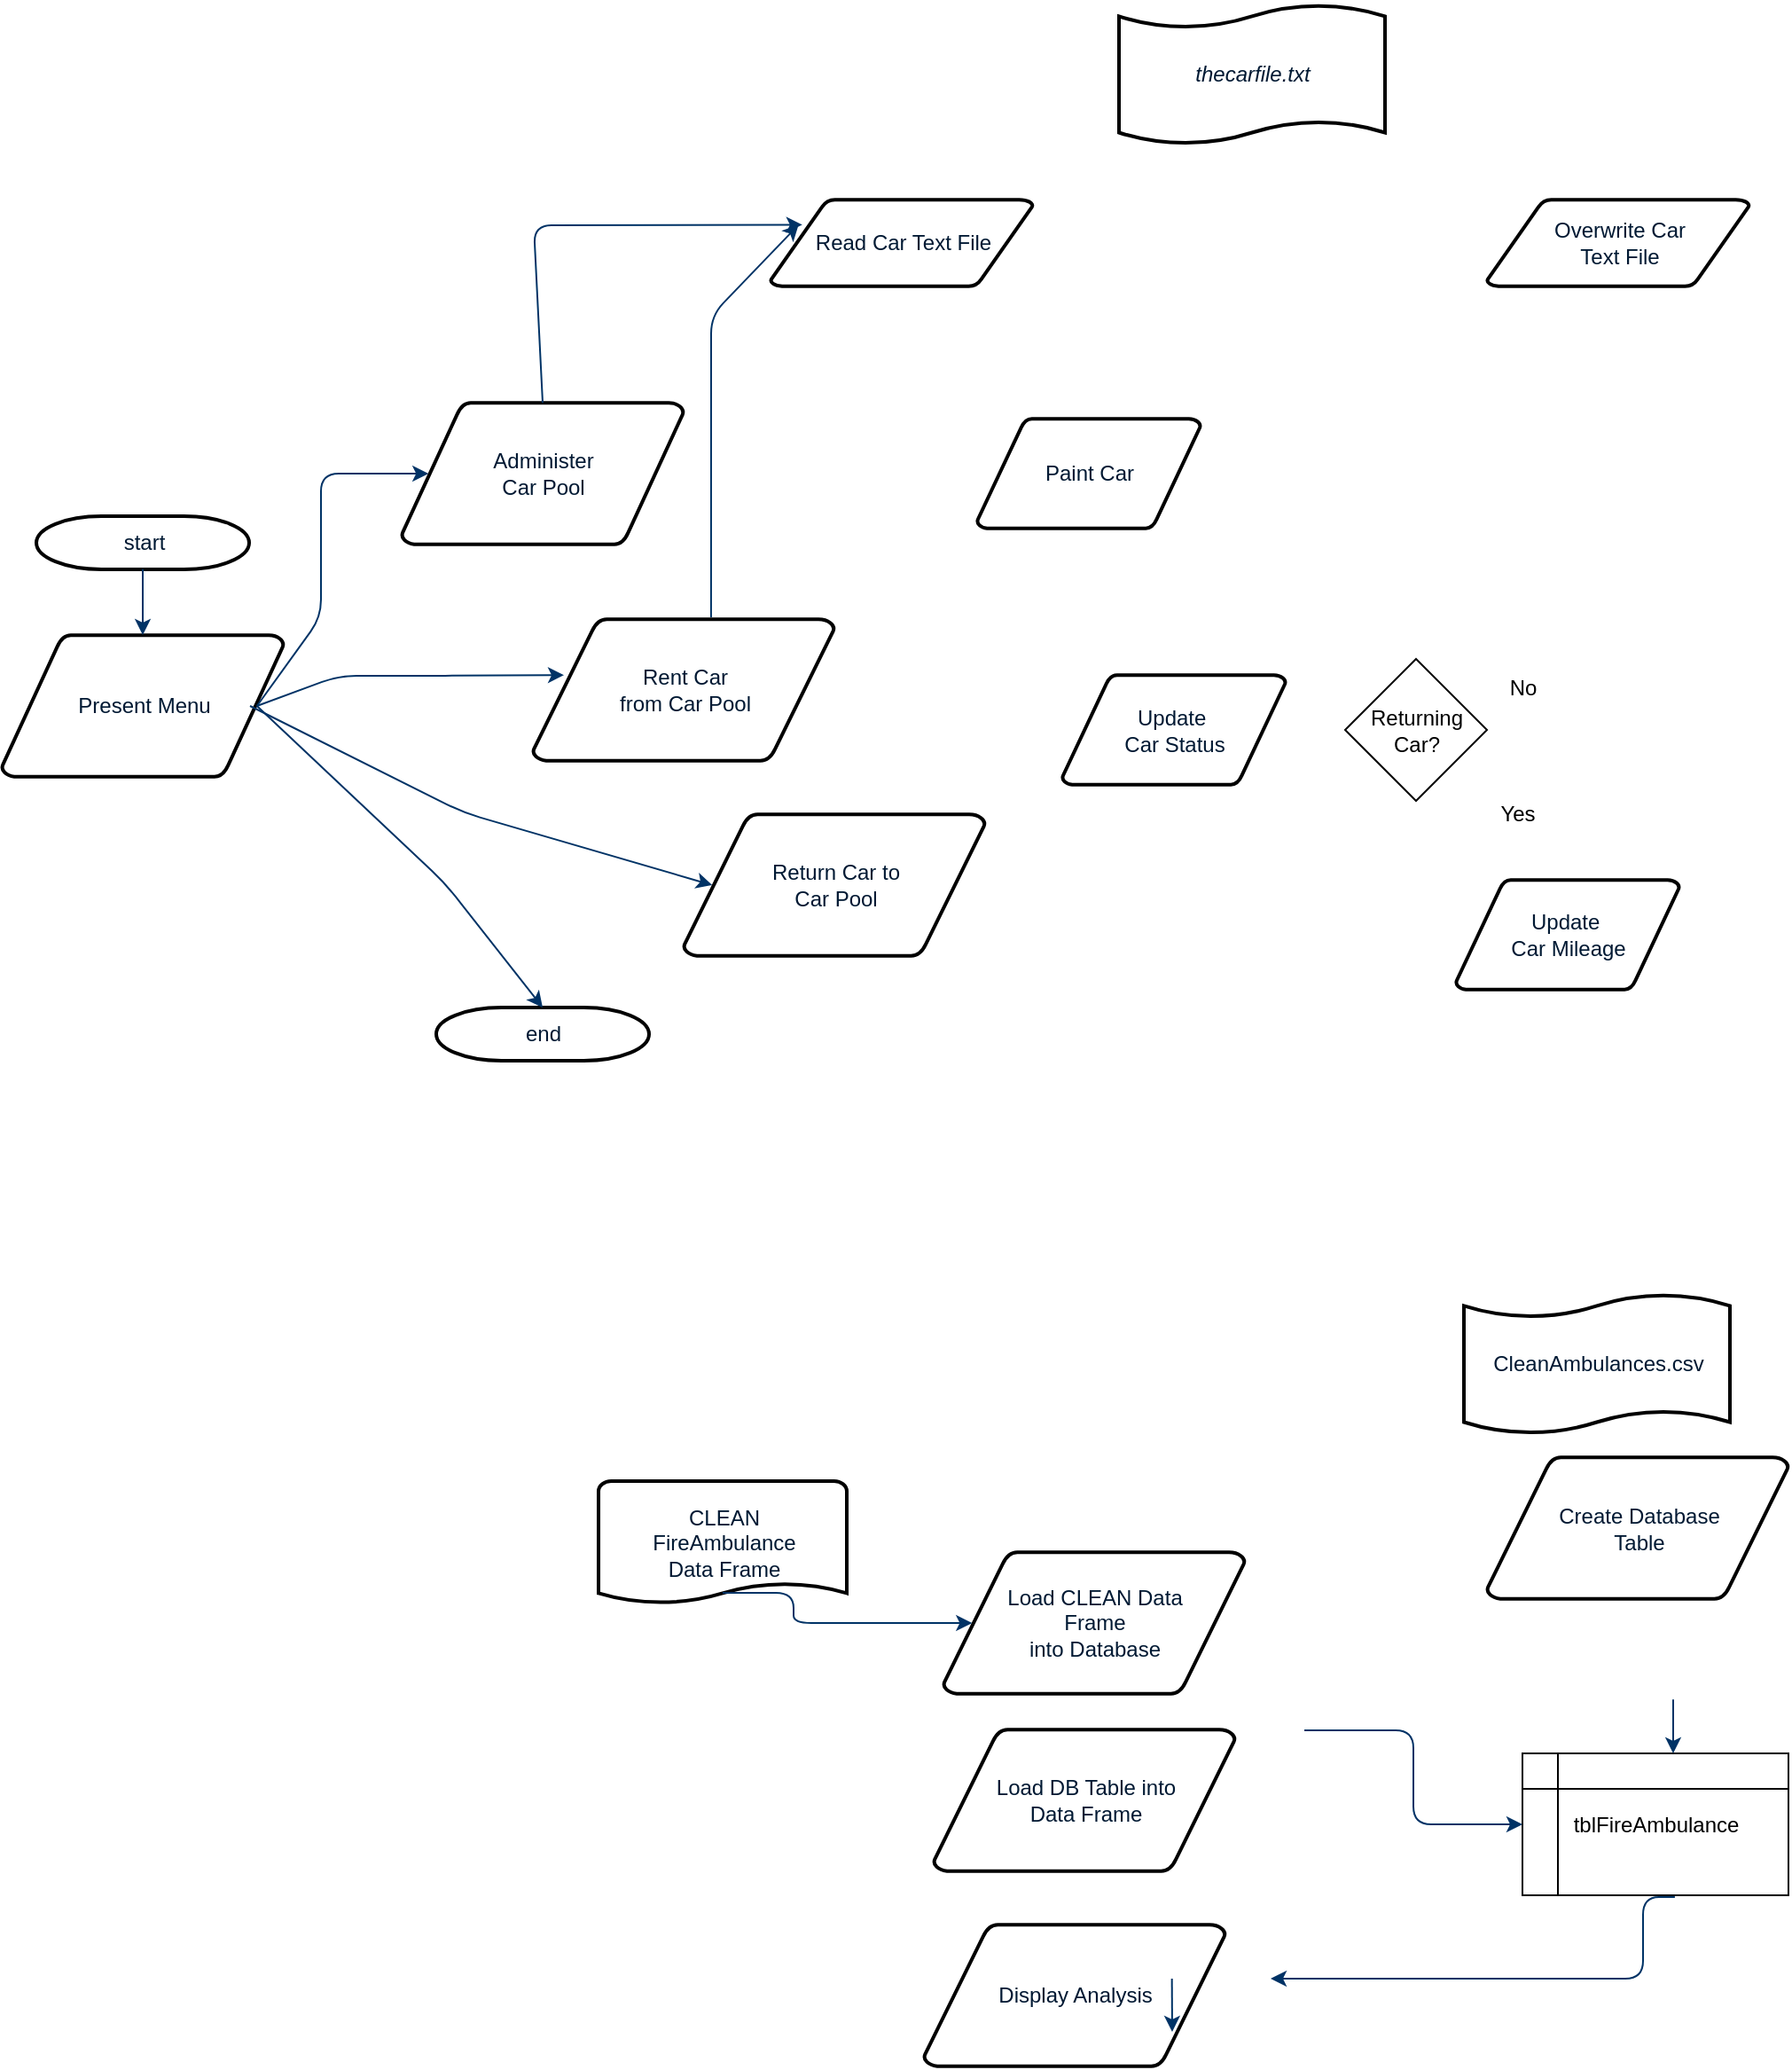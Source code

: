 <mxfile pages="1" version="11.2.8" type="github"><diagram id="6a731a19-8d31-9384-78a2-239565b7b9f0" name="Page-1"><mxGraphModel dx="1429" dy="681" grid="1" gridSize="10" guides="1" tooltips="1" connect="1" arrows="1" fold="1" page="1" pageScale="1" pageWidth="1169" pageHeight="827" background="#ffffff" math="0" shadow="0"><root><mxCell id="0"/><mxCell id="1" parent="0"/><mxCell id="2" value="start" style="shape=mxgraph.flowchart.terminator;fillColor=#FFFFFF;strokeColor=#000000;strokeWidth=2;gradientColor=none;gradientDirection=north;fontColor=#001933;fontStyle=0;html=1;" parent="1" vertex="1"><mxGeometry x="89.5" y="323" width="120" height="30" as="geometry"/></mxCell><mxCell id="4" value="Administer&lt;br&gt;Car Pool" style="shape=mxgraph.flowchart.data;fillColor=#FFFFFF;strokeColor=#000000;strokeWidth=2;gradientColor=none;gradientDirection=north;fontColor=#001933;fontStyle=0;html=1;" parent="1" vertex="1"><mxGeometry x="295.5" y="259" width="159" height="80" as="geometry"/></mxCell><mxCell id="5" value="Present Menu" style="shape=mxgraph.flowchart.data;fillColor=#FFFFFF;strokeColor=#000000;strokeWidth=2;gradientColor=none;gradientDirection=north;fontColor=#001933;fontStyle=0;html=1;" parent="1" vertex="1"><mxGeometry x="70" y="390" width="159" height="80" as="geometry"/></mxCell><mxCell id="7" style="fontColor=#001933;fontStyle=1;strokeColor=#003366;strokeWidth=1;html=1;entryX=0.5;entryY=0;entryDx=0;entryDy=0;entryPerimeter=0;" parent="1" source="2" target="5" edge="1"><mxGeometry relative="1" as="geometry"><mxPoint x="135.5" y="278" as="targetPoint"/></mxGeometry></mxCell><mxCell id="9" style="fontColor=#001933;fontStyle=1;strokeColor=#003366;strokeWidth=1;html=1;entryX=0.095;entryY=0.5;entryDx=0;entryDy=0;entryPerimeter=0;exitX=0.905;exitY=0.5;exitDx=0;exitDy=0;exitPerimeter=0;" parent="1" source="5" target="4" edge="1"><mxGeometry relative="1" as="geometry"><mxPoint x="149.5" y="491" as="targetPoint"/><Array as="points"><mxPoint x="250" y="380"/><mxPoint x="250" y="299"/></Array></mxGeometry></mxCell><mxCell id="13" value="Rent Car&lt;br&gt;from Car Pool" style="shape=mxgraph.flowchart.data;fillColor=#FFFFFF;strokeColor=#000000;strokeWidth=2;gradientColor=none;gradientDirection=north;fontColor=#001933;fontStyle=0;html=1;" parent="1" vertex="1"><mxGeometry x="369.5" y="381" width="170" height="80" as="geometry"/></mxCell><mxCell id="51" value="&lt;i&gt;thecarfile.txt&lt;/i&gt;" style="shape=mxgraph.flowchart.paper_tape;fillColor=#FFFFFF;strokeColor=#000000;strokeWidth=2;gradientColor=none;gradientDirection=north;fontColor=#001933;fontStyle=0;html=1;" parent="1" vertex="1"><mxGeometry x="700" y="33.5" width="150" height="81" as="geometry"/></mxCell><mxCell id="1CAp93Q4vnLcCinjrz1n-58" value="CleanAmbulances.csv" style="shape=mxgraph.flowchart.paper_tape;fillColor=#FFFFFF;strokeColor=#000000;strokeWidth=2;gradientColor=none;gradientDirection=north;fontColor=#001933;fontStyle=0;html=1;" parent="1" vertex="1"><mxGeometry x="894.5" y="760.5" width="150" height="81" as="geometry"/></mxCell><mxCell id="1CAp93Q4vnLcCinjrz1n-59" value="Create Database&lt;br&gt;Table" style="shape=mxgraph.flowchart.data;fillColor=#FFFFFF;strokeColor=#000000;strokeWidth=2;gradientColor=none;gradientDirection=north;fontColor=#001933;fontStyle=0;html=1;" parent="1" vertex="1"><mxGeometry x="907.5" y="853.5" width="170" height="80" as="geometry"/></mxCell><mxCell id="1CAp93Q4vnLcCinjrz1n-61" value="tblFireAmbulance" style="shape=internalStorage;whiteSpace=wrap;html=1;backgroundOutline=1;" parent="1" vertex="1"><mxGeometry x="927.5" y="1020.5" width="150" height="80" as="geometry"/></mxCell><mxCell id="1CAp93Q4vnLcCinjrz1n-62" value="" style="edgeStyle=elbowEdgeStyle;elbow=horizontal;fontColor=#001933;fontStyle=1;strokeColor=#003366;strokeWidth=1;html=1;exitX=0.5;exitY=1;exitDx=0;exitDy=0;exitPerimeter=0;" parent="1" target="1CAp93Q4vnLcCinjrz1n-61" edge="1"><mxGeometry x="397.5" y="290.5" width="100" height="100" as="geometry"><mxPoint x="1012.5" y="990.167" as="sourcePoint"/><mxPoint x="921.5" y="961.5" as="targetPoint"/></mxGeometry></mxCell><mxCell id="1CAp93Q4vnLcCinjrz1n-63" value="" style="edgeStyle=elbowEdgeStyle;elbow=horizontal;fontColor=#001933;fontStyle=1;strokeColor=#003366;strokeWidth=1;html=1;exitX=0.573;exitY=1.013;exitDx=0;exitDy=0;exitPerimeter=0;" parent="1" source="1CAp93Q4vnLcCinjrz1n-61" edge="1"><mxGeometry x="412.5" y="347.5" width="100" height="100" as="geometry"><mxPoint x="800.5" y="1177.5" as="sourcePoint"/><mxPoint x="785.5" y="1147.5" as="targetPoint"/><Array as="points"><mxPoint x="995.5" y="1127.5"/></Array></mxGeometry></mxCell><mxCell id="1CAp93Q4vnLcCinjrz1n-64" value="Load DB Table into&lt;br&gt;Data Frame" style="shape=mxgraph.flowchart.data;fillColor=#FFFFFF;strokeColor=#000000;strokeWidth=2;gradientColor=none;gradientDirection=north;fontColor=#001933;fontStyle=0;html=1;" parent="1" vertex="1"><mxGeometry x="595.5" y="1007" width="170" height="80" as="geometry"/></mxCell><mxCell id="1CAp93Q4vnLcCinjrz1n-65" value="CLEAN &lt;br&gt;FireAmbulance &lt;br&gt;Data Frame" style="shape=mxgraph.flowchart.document;fillColor=#FFFFFF;strokeColor=#000000;strokeWidth=2;gradientColor=none;gradientDirection=north;fontColor=#001933;fontStyle=0;html=1;" parent="1" vertex="1"><mxGeometry x="406.5" y="867" width="140" height="70" as="geometry"/></mxCell><mxCell id="1CAp93Q4vnLcCinjrz1n-66" value="Load CLEAN Data &lt;br&gt;Frame&lt;br&gt;into Database" style="shape=mxgraph.flowchart.data;fillColor=#FFFFFF;strokeColor=#000000;strokeWidth=2;gradientColor=none;gradientDirection=north;fontColor=#001933;fontStyle=0;html=1;" parent="1" vertex="1"><mxGeometry x="601" y="907" width="170" height="80" as="geometry"/></mxCell><mxCell id="1CAp93Q4vnLcCinjrz1n-67" value="" style="edgeStyle=elbowEdgeStyle;elbow=horizontal;fontColor=#001933;fontStyle=1;strokeColor=#003366;strokeWidth=1;html=1;exitX=0.905;exitY=0.5;exitDx=0;exitDy=0;exitPerimeter=0;" parent="1" target="1CAp93Q4vnLcCinjrz1n-61" edge="1"><mxGeometry x="407.5" y="250.5" width="100" height="100" as="geometry"><mxPoint x="804.5" y="1007.5" as="sourcePoint"/><mxPoint x="1022.5" y="1030.5" as="targetPoint"/></mxGeometry></mxCell><mxCell id="1CAp93Q4vnLcCinjrz1n-68" value="Display Analysis" style="shape=mxgraph.flowchart.data;fillColor=#FFFFFF;strokeColor=#000000;strokeWidth=2;gradientColor=none;gradientDirection=north;fontColor=#001933;fontStyle=0;html=1;" parent="1" vertex="1"><mxGeometry x="590" y="1117" width="170" height="80" as="geometry"/></mxCell><mxCell id="1CAp93Q4vnLcCinjrz1n-70" value="" style="edgeStyle=elbowEdgeStyle;elbow=horizontal;fontColor=#001933;fontStyle=1;strokeColor=#003366;strokeWidth=1;html=1;exitX=0.5;exitY=1;exitDx=0;exitDy=0;exitPerimeter=0;" parent="1" edge="1"><mxGeometry x="405.5" y="57.5" width="100" height="100" as="geometry"><mxPoint x="729.833" y="1147.5" as="sourcePoint"/><mxPoint x="729.833" y="1177.5" as="targetPoint"/></mxGeometry></mxCell><mxCell id="1CAp93Q4vnLcCinjrz1n-80" value="" style="edgeStyle=elbowEdgeStyle;elbow=horizontal;fontColor=#001933;fontStyle=1;strokeColor=#003366;strokeWidth=1;html=1;exitX=0.5;exitY=0.9;exitDx=0;exitDy=0;exitPerimeter=0;entryX=0.095;entryY=0.5;entryDx=0;entryDy=0;entryPerimeter=0;" parent="1" source="1CAp93Q4vnLcCinjrz1n-65" target="1CAp93Q4vnLcCinjrz1n-66" edge="1"><mxGeometry x="366.5" y="7" width="100" height="100" as="geometry"><mxPoint x="682.167" y="1137.667" as="sourcePoint"/><mxPoint x="682.167" y="1177" as="targetPoint"/><Array as="points"><mxPoint x="516.5" y="953"/></Array></mxGeometry></mxCell><mxCell id="K_0WH4i5EmC3qEr13GOs-52" value="Return Car to&lt;br&gt;Car Pool" style="shape=mxgraph.flowchart.data;fillColor=#FFFFFF;strokeColor=#000000;strokeWidth=2;gradientColor=none;gradientDirection=north;fontColor=#001933;fontStyle=0;html=1;" vertex="1" parent="1"><mxGeometry x="454.5" y="491" width="170" height="80" as="geometry"/></mxCell><mxCell id="K_0WH4i5EmC3qEr13GOs-53" value="end" style="shape=mxgraph.flowchart.terminator;fillColor=#FFFFFF;strokeColor=#000000;strokeWidth=2;gradientColor=none;gradientDirection=north;fontColor=#001933;fontStyle=0;html=1;" vertex="1" parent="1"><mxGeometry x="315" y="600" width="120" height="30" as="geometry"/></mxCell><mxCell id="K_0WH4i5EmC3qEr13GOs-56" value="Read Car Text File" style="shape=mxgraph.flowchart.data;fillColor=#FFFFFF;strokeColor=#000000;strokeWidth=2;gradientColor=none;gradientDirection=north;fontColor=#001933;fontStyle=0;html=1;" vertex="1" parent="1"><mxGeometry x="503.5" y="144.5" width="148" height="49" as="geometry"/></mxCell><mxCell id="K_0WH4i5EmC3qEr13GOs-57" value="Paint Car" style="shape=mxgraph.flowchart.data;fillColor=#FFFFFF;strokeColor=#000000;strokeWidth=2;gradientColor=none;gradientDirection=north;fontColor=#001933;fontStyle=0;html=1;" vertex="1" parent="1"><mxGeometry x="620" y="268" width="126" height="62" as="geometry"/></mxCell><mxCell id="K_0WH4i5EmC3qEr13GOs-58" value="Update&amp;nbsp;&lt;br&gt;Car Status" style="shape=mxgraph.flowchart.data;fillColor=#FFFFFF;strokeColor=#000000;strokeWidth=2;gradientColor=none;gradientDirection=north;fontColor=#001933;fontStyle=0;html=1;" vertex="1" parent="1"><mxGeometry x="668" y="412.5" width="126" height="62" as="geometry"/></mxCell><mxCell id="K_0WH4i5EmC3qEr13GOs-60" value="Yes" style="text;html=1;strokeColor=none;fillColor=none;align=center;verticalAlign=middle;whiteSpace=wrap;rounded=0;" vertex="1" parent="1"><mxGeometry x="890" y="474.5" width="70" height="33" as="geometry"/></mxCell><mxCell id="K_0WH4i5EmC3qEr13GOs-61" value="No" style="text;html=1;strokeColor=none;fillColor=none;align=center;verticalAlign=middle;whiteSpace=wrap;rounded=0;" vertex="1" parent="1"><mxGeometry x="892.5" y="403.5" width="70" height="33" as="geometry"/></mxCell><mxCell id="K_0WH4i5EmC3qEr13GOs-62" value="Returning Car?" style="rhombus;whiteSpace=wrap;html=1;" vertex="1" parent="1"><mxGeometry x="827.5" y="403.5" width="80" height="80" as="geometry"/></mxCell><mxCell id="K_0WH4i5EmC3qEr13GOs-64" value="Update&amp;nbsp;&lt;br&gt;Car Mileage" style="shape=mxgraph.flowchart.data;fillColor=#FFFFFF;strokeColor=#000000;strokeWidth=2;gradientColor=none;gradientDirection=north;fontColor=#001933;fontStyle=0;html=1;" vertex="1" parent="1"><mxGeometry x="890" y="528" width="126" height="62" as="geometry"/></mxCell><mxCell id="K_0WH4i5EmC3qEr13GOs-65" value="Overwrite Car &lt;br&gt;Text File" style="shape=mxgraph.flowchart.data;fillColor=#FFFFFF;strokeColor=#000000;strokeWidth=2;gradientColor=none;gradientDirection=north;fontColor=#001933;fontStyle=0;html=1;" vertex="1" parent="1"><mxGeometry x="907.5" y="144.5" width="148" height="49" as="geometry"/></mxCell><mxCell id="K_0WH4i5EmC3qEr13GOs-66" style="fontColor=#001933;fontStyle=1;strokeColor=#003366;strokeWidth=1;html=1;entryX=0.103;entryY=0.395;entryDx=0;entryDy=0;entryPerimeter=0;exitX=0.905;exitY=0.5;exitDx=0;exitDy=0;exitPerimeter=0;" edge="1" parent="1" source="5" target="13"><mxGeometry relative="1" as="geometry"><mxPoint x="320.605" y="309" as="targetPoint"/><mxPoint x="223.895" y="440" as="sourcePoint"/><Array as="points"><mxPoint x="260" y="413"/><mxPoint x="310" y="413"/></Array></mxGeometry></mxCell><mxCell id="K_0WH4i5EmC3qEr13GOs-67" style="fontColor=#001933;fontStyle=1;strokeColor=#003366;strokeWidth=1;html=1;entryX=0.095;entryY=0.5;entryDx=0;entryDy=0;entryPerimeter=0;" edge="1" parent="1" target="K_0WH4i5EmC3qEr13GOs-52"><mxGeometry relative="1" as="geometry"><mxPoint x="397.01" y="422.6" as="targetPoint"/><mxPoint x="210" y="430" as="sourcePoint"/><Array as="points"><mxPoint x="330" y="490"/></Array></mxGeometry></mxCell><mxCell id="K_0WH4i5EmC3qEr13GOs-68" style="fontColor=#001933;fontStyle=1;strokeColor=#003366;strokeWidth=1;html=1;entryX=0.5;entryY=0;entryDx=0;entryDy=0;entryPerimeter=0;exitX=0.905;exitY=0.5;exitDx=0;exitDy=0;exitPerimeter=0;" edge="1" parent="1" source="5" target="K_0WH4i5EmC3qEr13GOs-53"><mxGeometry relative="1" as="geometry"><mxPoint x="480.65" y="541" as="targetPoint"/><mxPoint x="220" y="440" as="sourcePoint"/><Array as="points"><mxPoint x="320" y="530"/></Array></mxGeometry></mxCell><mxCell id="K_0WH4i5EmC3qEr13GOs-69" style="fontColor=#001933;fontStyle=1;strokeColor=#003366;strokeWidth=1;html=1;entryX=0.121;entryY=0.29;entryDx=0;entryDy=0;entryPerimeter=0;exitX=0.5;exitY=0;exitDx=0;exitDy=0;exitPerimeter=0;" edge="1" parent="1" source="4" target="K_0WH4i5EmC3qEr13GOs-56"><mxGeometry relative="1" as="geometry"><mxPoint x="320.605" y="309" as="targetPoint"/><mxPoint x="223.895" y="440" as="sourcePoint"/><Array as="points"><mxPoint x="370" y="159"/></Array></mxGeometry></mxCell><mxCell id="K_0WH4i5EmC3qEr13GOs-70" style="fontColor=#001933;fontStyle=1;strokeColor=#003366;strokeWidth=1;html=1;entryX=0.107;entryY=0.29;entryDx=0;entryDy=0;entryPerimeter=0;exitX=0.591;exitY=-0.012;exitDx=0;exitDy=0;exitPerimeter=0;" edge="1" parent="1" source="13" target="K_0WH4i5EmC3qEr13GOs-56"><mxGeometry relative="1" as="geometry"><mxPoint x="531.408" y="168.71" as="targetPoint"/><mxPoint x="385" y="269" as="sourcePoint"/><Array as="points"><mxPoint x="470" y="210"/></Array></mxGeometry></mxCell></root></mxGraphModel></diagram></mxfile>